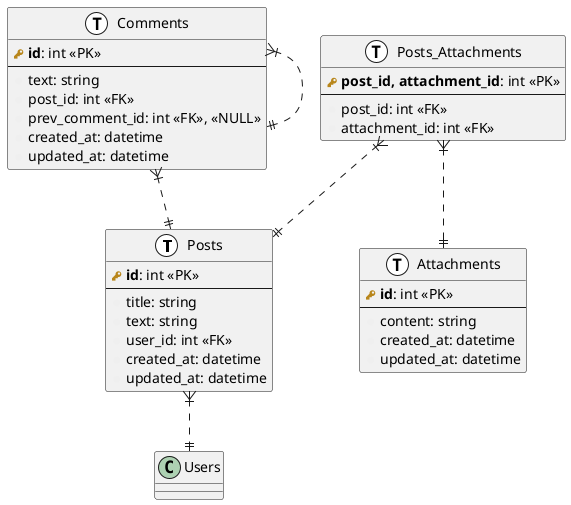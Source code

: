 @startuml

!define primary_key(x) <b><color:#b8861b><&key></color> x</b>
!define foreign_key(x) <color:#aaaaaa><&key></color> x
!define column(x) <color:#efefef><&media-record></color> x
!define table(x) entity x << (T, white) >>

table(Posts) {
  primary_key(id): int <<PK>>
  --
  column(title): string
  column(text): string
  column(user_id): int <<FK>>
  column(created_at): datetime
  column(updated_at): datetime
}

table(Comments) {
  primary_key(id): int <<PK>>
  --
  column(text): string
  column(post_id): int <<FK>>
  column(prev_comment_id): int <<FK>>, <<NULL>>
  column(created_at): datetime
  column(updated_at): datetime
}

table(Attachments) {
  primary_key(id): int <<PK>>
  --
  column(content): string
  column(created_at): datetime
  column(updated_at): datetime
}

table(Posts_Attachments) {
  primary_key("post_id, attachment_id"): int <<PK>>
  --
  column(post_id): int <<FK>>
  column(attachment_id): int <<FK>>
}

Posts_Attachments }|..|| Posts
Posts_Attachments }|..|| Attachments
Posts }|..|| Users
Comments }|..|| Posts
Comments }|..|| Comments

@enduml
